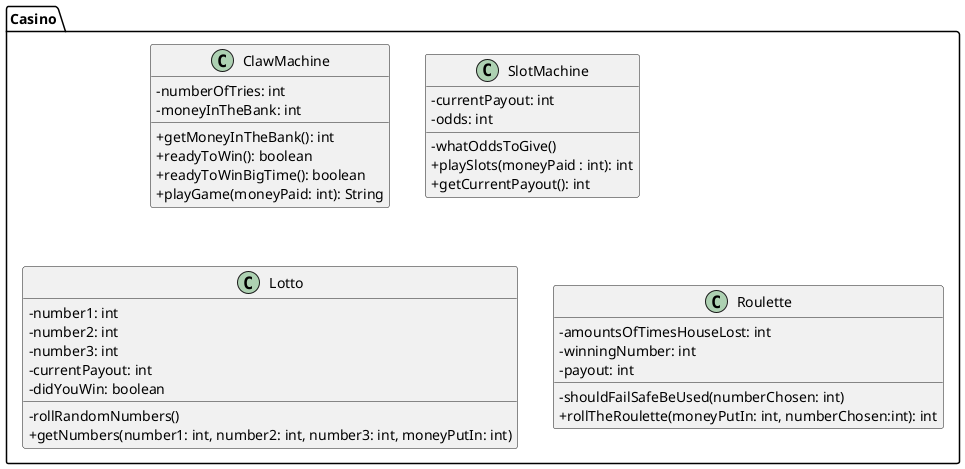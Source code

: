 @startuml
package "Casino" {
skinparam classAttributeIconSize 0

    class ClawMachine {
        - numberOfTries: int
        - moneyInTheBank: int
        + getMoneyInTheBank(): int
        + readyToWin(): boolean
        + readyToWinBigTime(): boolean
        + playGame(moneyPaid: int): String
    }

    class SlotMachine {
        - currentPayout: int
        - odds: int
        - whatOddsToGive()
        + playSlots(moneyPaid : int): int
        + getCurrentPayout(): int
    }

    class Lotto {
        - number1: int
        - number2: int
        - number3: int
        - currentPayout: int
        - didYouWin: boolean
        - rollRandomNumbers()
        + getNumbers(number1: int, number2: int, number3: int, moneyPutIn: int)

    }


    class Roulette {
        - amountsOfTimesHouseLost: int
        - winningNumber: int
        - payout: int
        - shouldFailSafeBeUsed(numberChosen: int)
        + rollTheRoulette(moneyPutIn: int, numberChosen:int): int
    }


}
@endumlml